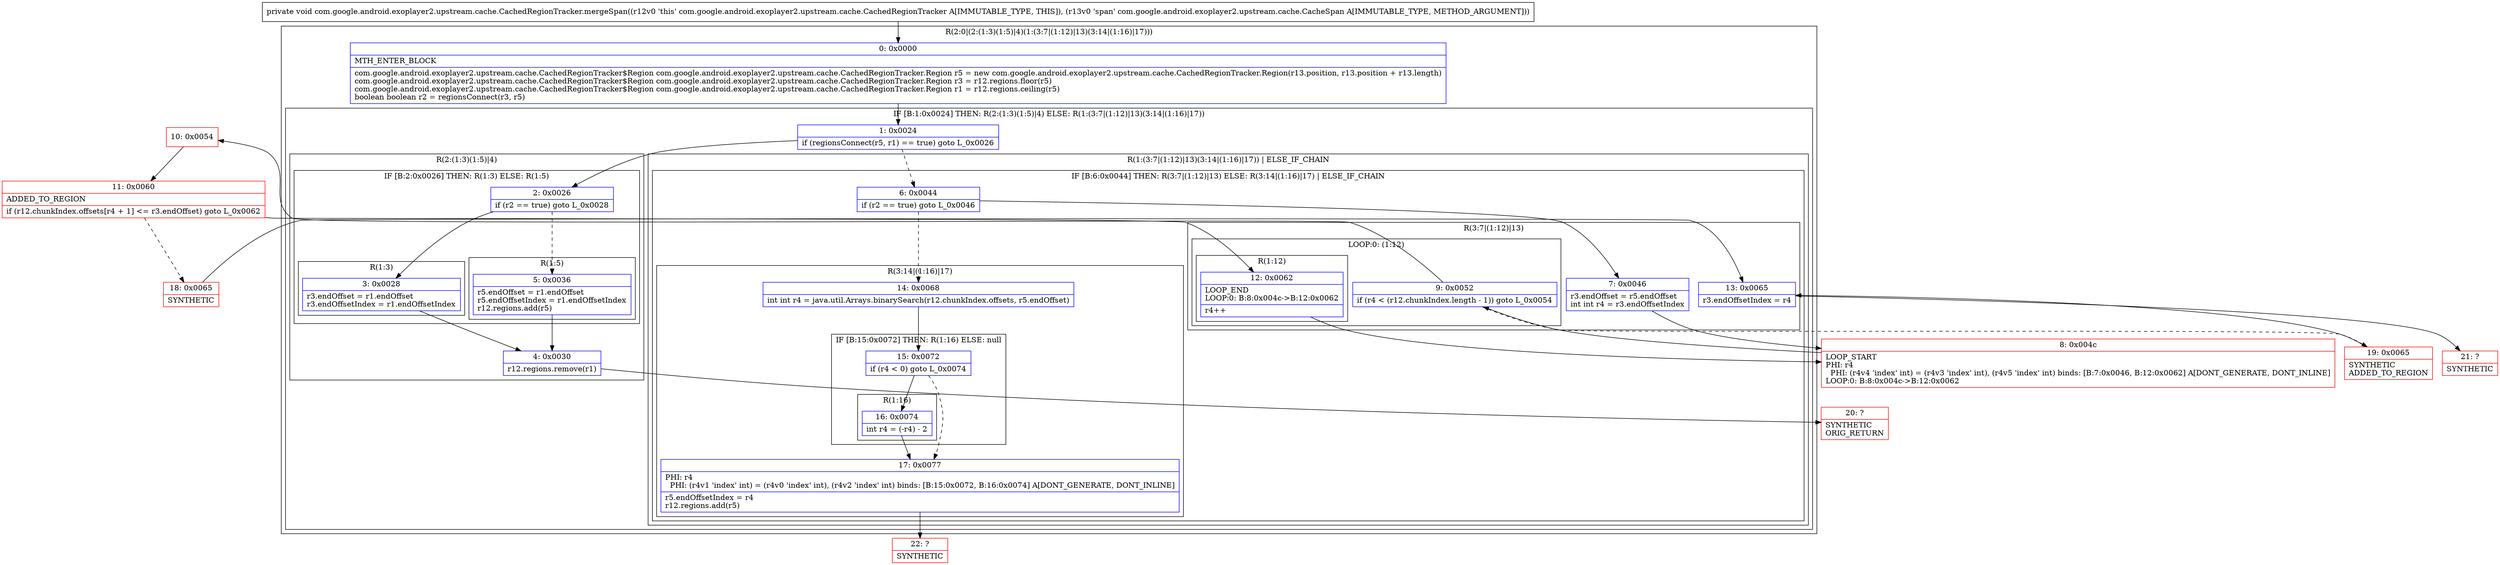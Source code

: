digraph "CFG forcom.google.android.exoplayer2.upstream.cache.CachedRegionTracker.mergeSpan(Lcom\/google\/android\/exoplayer2\/upstream\/cache\/CacheSpan;)V" {
subgraph cluster_Region_904414862 {
label = "R(2:0|(2:(1:3)(1:5)|4)(1:(3:7|(1:12)|13)(3:14|(1:16)|17)))";
node [shape=record,color=blue];
Node_0 [shape=record,label="{0\:\ 0x0000|MTH_ENTER_BLOCK\l|com.google.android.exoplayer2.upstream.cache.CachedRegionTracker$Region com.google.android.exoplayer2.upstream.cache.CachedRegionTracker.Region r5 = new com.google.android.exoplayer2.upstream.cache.CachedRegionTracker.Region(r13.position, r13.position + r13.length)\lcom.google.android.exoplayer2.upstream.cache.CachedRegionTracker$Region com.google.android.exoplayer2.upstream.cache.CachedRegionTracker.Region r3 = r12.regions.floor(r5)\lcom.google.android.exoplayer2.upstream.cache.CachedRegionTracker$Region com.google.android.exoplayer2.upstream.cache.CachedRegionTracker.Region r1 = r12.regions.ceiling(r5)\lboolean boolean r2 = regionsConnect(r3, r5)\l}"];
subgraph cluster_IfRegion_491661543 {
label = "IF [B:1:0x0024] THEN: R(2:(1:3)(1:5)|4) ELSE: R(1:(3:7|(1:12)|13)(3:14|(1:16)|17))";
node [shape=record,color=blue];
Node_1 [shape=record,label="{1\:\ 0x0024|if (regionsConnect(r5, r1) == true) goto L_0x0026\l}"];
subgraph cluster_Region_204407304 {
label = "R(2:(1:3)(1:5)|4)";
node [shape=record,color=blue];
subgraph cluster_IfRegion_1671371087 {
label = "IF [B:2:0x0026] THEN: R(1:3) ELSE: R(1:5)";
node [shape=record,color=blue];
Node_2 [shape=record,label="{2\:\ 0x0026|if (r2 == true) goto L_0x0028\l}"];
subgraph cluster_Region_1811742781 {
label = "R(1:3)";
node [shape=record,color=blue];
Node_3 [shape=record,label="{3\:\ 0x0028|r3.endOffset = r1.endOffset\lr3.endOffsetIndex = r1.endOffsetIndex\l}"];
}
subgraph cluster_Region_1390852720 {
label = "R(1:5)";
node [shape=record,color=blue];
Node_5 [shape=record,label="{5\:\ 0x0036|r5.endOffset = r1.endOffset\lr5.endOffsetIndex = r1.endOffsetIndex\lr12.regions.add(r5)\l}"];
}
}
Node_4 [shape=record,label="{4\:\ 0x0030|r12.regions.remove(r1)\l}"];
}
subgraph cluster_Region_2025730600 {
label = "R(1:(3:7|(1:12)|13)(3:14|(1:16)|17)) | ELSE_IF_CHAIN\l";
node [shape=record,color=blue];
subgraph cluster_IfRegion_612959572 {
label = "IF [B:6:0x0044] THEN: R(3:7|(1:12)|13) ELSE: R(3:14|(1:16)|17) | ELSE_IF_CHAIN\l";
node [shape=record,color=blue];
Node_6 [shape=record,label="{6\:\ 0x0044|if (r2 == true) goto L_0x0046\l}"];
subgraph cluster_Region_1882451351 {
label = "R(3:7|(1:12)|13)";
node [shape=record,color=blue];
Node_7 [shape=record,label="{7\:\ 0x0046|r3.endOffset = r5.endOffset\lint int r4 = r3.endOffsetIndex\l}"];
subgraph cluster_LoopRegion_607935746 {
label = "LOOP:0: (1:12)";
node [shape=record,color=blue];
Node_9 [shape=record,label="{9\:\ 0x0052|if (r4 \< (r12.chunkIndex.length \- 1)) goto L_0x0054\l}"];
subgraph cluster_Region_1223901933 {
label = "R(1:12)";
node [shape=record,color=blue];
Node_12 [shape=record,label="{12\:\ 0x0062|LOOP_END\lLOOP:0: B:8:0x004c\-\>B:12:0x0062\l|r4++\l}"];
}
}
Node_13 [shape=record,label="{13\:\ 0x0065|r3.endOffsetIndex = r4\l}"];
}
subgraph cluster_Region_119015721 {
label = "R(3:14|(1:16)|17)";
node [shape=record,color=blue];
Node_14 [shape=record,label="{14\:\ 0x0068|int int r4 = java.util.Arrays.binarySearch(r12.chunkIndex.offsets, r5.endOffset)\l}"];
subgraph cluster_IfRegion_1396538532 {
label = "IF [B:15:0x0072] THEN: R(1:16) ELSE: null";
node [shape=record,color=blue];
Node_15 [shape=record,label="{15\:\ 0x0072|if (r4 \< 0) goto L_0x0074\l}"];
subgraph cluster_Region_670438672 {
label = "R(1:16)";
node [shape=record,color=blue];
Node_16 [shape=record,label="{16\:\ 0x0074|int r4 = (\-r4) \- 2\l}"];
}
}
Node_17 [shape=record,label="{17\:\ 0x0077|PHI: r4 \l  PHI: (r4v1 'index' int) = (r4v0 'index' int), (r4v2 'index' int) binds: [B:15:0x0072, B:16:0x0074] A[DONT_GENERATE, DONT_INLINE]\l|r5.endOffsetIndex = r4\lr12.regions.add(r5)\l}"];
}
}
}
}
}
Node_8 [shape=record,color=red,label="{8\:\ 0x004c|LOOP_START\lPHI: r4 \l  PHI: (r4v4 'index' int) = (r4v3 'index' int), (r4v5 'index' int) binds: [B:7:0x0046, B:12:0x0062] A[DONT_GENERATE, DONT_INLINE]\lLOOP:0: B:8:0x004c\-\>B:12:0x0062\l}"];
Node_10 [shape=record,color=red,label="{10\:\ 0x0054}"];
Node_11 [shape=record,color=red,label="{11\:\ 0x0060|ADDED_TO_REGION\l|if (r12.chunkIndex.offsets[r4 + 1] \<= r3.endOffset) goto L_0x0062\l}"];
Node_18 [shape=record,color=red,label="{18\:\ 0x0065|SYNTHETIC\l}"];
Node_19 [shape=record,color=red,label="{19\:\ 0x0065|SYNTHETIC\lADDED_TO_REGION\l}"];
Node_20 [shape=record,color=red,label="{20\:\ ?|SYNTHETIC\lORIG_RETURN\l}"];
Node_21 [shape=record,color=red,label="{21\:\ ?|SYNTHETIC\l}"];
Node_22 [shape=record,color=red,label="{22\:\ ?|SYNTHETIC\l}"];
MethodNode[shape=record,label="{private void com.google.android.exoplayer2.upstream.cache.CachedRegionTracker.mergeSpan((r12v0 'this' com.google.android.exoplayer2.upstream.cache.CachedRegionTracker A[IMMUTABLE_TYPE, THIS]), (r13v0 'span' com.google.android.exoplayer2.upstream.cache.CacheSpan A[IMMUTABLE_TYPE, METHOD_ARGUMENT])) }"];
MethodNode -> Node_0;
Node_0 -> Node_1;
Node_1 -> Node_2;
Node_1 -> Node_6[style=dashed];
Node_2 -> Node_3;
Node_2 -> Node_5[style=dashed];
Node_3 -> Node_4;
Node_5 -> Node_4;
Node_4 -> Node_20;
Node_6 -> Node_7;
Node_6 -> Node_14[style=dashed];
Node_7 -> Node_8;
Node_9 -> Node_10;
Node_9 -> Node_19[style=dashed];
Node_12 -> Node_8;
Node_13 -> Node_21;
Node_14 -> Node_15;
Node_15 -> Node_16;
Node_15 -> Node_17[style=dashed];
Node_16 -> Node_17;
Node_17 -> Node_22;
Node_8 -> Node_9;
Node_10 -> Node_11;
Node_11 -> Node_12;
Node_11 -> Node_18[style=dashed];
Node_18 -> Node_13;
Node_19 -> Node_13;
}


